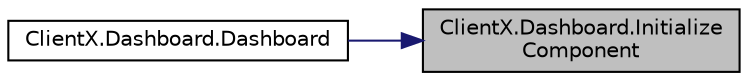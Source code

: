 digraph "ClientX.Dashboard.InitializeComponent"
{
 // INTERACTIVE_SVG=YES
 // LATEX_PDF_SIZE
  edge [fontname="Helvetica",fontsize="10",labelfontname="Helvetica",labelfontsize="10"];
  node [fontname="Helvetica",fontsize="10",shape=record];
  rankdir="RL";
  Node1 [label="ClientX.Dashboard.Initialize\lComponent",height=0.2,width=0.4,color="black", fillcolor="grey75", style="filled", fontcolor="black",tooltip="InitializeComponent"];
  Node1 -> Node2 [dir="back",color="midnightblue",fontsize="10",style="solid",fontname="Helvetica"];
  Node2 [label="ClientX.Dashboard.Dashboard",height=0.2,width=0.4,color="black", fillcolor="white", style="filled",URL="$class_client_x_1_1_dashboard.html#a275986d0d33aca139b66d7d159f7f629",tooltip="Załadowanie strony panelu głównego oraz przypisanie zasobów do zmiennych."];
}

